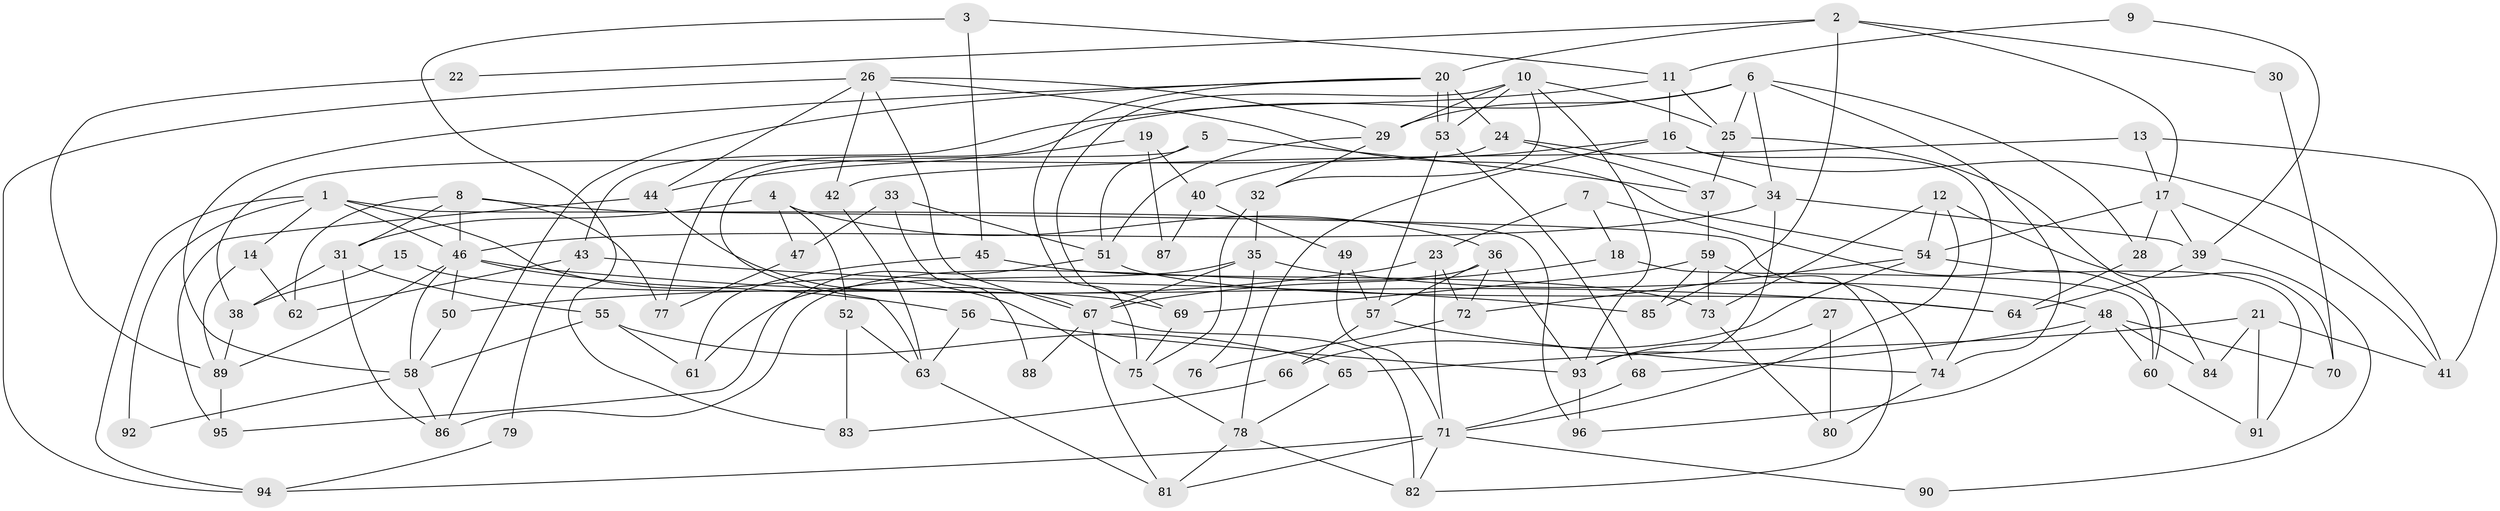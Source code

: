 // Generated by graph-tools (version 1.1) at 2025/50/03/09/25 03:50:11]
// undirected, 96 vertices, 192 edges
graph export_dot {
graph [start="1"]
  node [color=gray90,style=filled];
  1;
  2;
  3;
  4;
  5;
  6;
  7;
  8;
  9;
  10;
  11;
  12;
  13;
  14;
  15;
  16;
  17;
  18;
  19;
  20;
  21;
  22;
  23;
  24;
  25;
  26;
  27;
  28;
  29;
  30;
  31;
  32;
  33;
  34;
  35;
  36;
  37;
  38;
  39;
  40;
  41;
  42;
  43;
  44;
  45;
  46;
  47;
  48;
  49;
  50;
  51;
  52;
  53;
  54;
  55;
  56;
  57;
  58;
  59;
  60;
  61;
  62;
  63;
  64;
  65;
  66;
  67;
  68;
  69;
  70;
  71;
  72;
  73;
  74;
  75;
  76;
  77;
  78;
  79;
  80;
  81;
  82;
  83;
  84;
  85;
  86;
  87;
  88;
  89;
  90;
  91;
  92;
  93;
  94;
  95;
  96;
  1 -- 75;
  1 -- 46;
  1 -- 14;
  1 -- 92;
  1 -- 94;
  1 -- 96;
  2 -- 17;
  2 -- 20;
  2 -- 22;
  2 -- 30;
  2 -- 85;
  3 -- 45;
  3 -- 11;
  3 -- 83;
  4 -- 36;
  4 -- 31;
  4 -- 47;
  4 -- 52;
  5 -- 51;
  5 -- 37;
  5 -- 63;
  6 -- 29;
  6 -- 28;
  6 -- 25;
  6 -- 34;
  6 -- 74;
  6 -- 77;
  7 -- 23;
  7 -- 18;
  7 -- 84;
  8 -- 46;
  8 -- 31;
  8 -- 62;
  8 -- 74;
  8 -- 77;
  9 -- 39;
  9 -- 11;
  10 -- 93;
  10 -- 32;
  10 -- 25;
  10 -- 29;
  10 -- 53;
  10 -- 69;
  11 -- 25;
  11 -- 16;
  11 -- 43;
  12 -- 54;
  12 -- 71;
  12 -- 70;
  12 -- 73;
  13 -- 41;
  13 -- 17;
  13 -- 42;
  14 -- 62;
  14 -- 89;
  15 -- 38;
  15 -- 69;
  16 -- 41;
  16 -- 74;
  16 -- 40;
  16 -- 78;
  17 -- 54;
  17 -- 39;
  17 -- 28;
  17 -- 41;
  18 -- 67;
  18 -- 60;
  19 -- 44;
  19 -- 40;
  19 -- 87;
  20 -- 86;
  20 -- 53;
  20 -- 53;
  20 -- 24;
  20 -- 58;
  20 -- 75;
  21 -- 84;
  21 -- 91;
  21 -- 41;
  21 -- 65;
  22 -- 89;
  23 -- 50;
  23 -- 71;
  23 -- 72;
  24 -- 37;
  24 -- 34;
  24 -- 38;
  25 -- 37;
  25 -- 60;
  26 -- 67;
  26 -- 42;
  26 -- 29;
  26 -- 44;
  26 -- 54;
  26 -- 94;
  27 -- 93;
  27 -- 80;
  28 -- 64;
  29 -- 32;
  29 -- 51;
  30 -- 70;
  31 -- 86;
  31 -- 38;
  31 -- 55;
  32 -- 75;
  32 -- 35;
  33 -- 47;
  33 -- 51;
  33 -- 88;
  34 -- 39;
  34 -- 46;
  34 -- 93;
  35 -- 67;
  35 -- 48;
  35 -- 61;
  35 -- 76;
  36 -- 93;
  36 -- 57;
  36 -- 72;
  36 -- 86;
  37 -- 59;
  38 -- 89;
  39 -- 64;
  39 -- 90;
  40 -- 49;
  40 -- 87;
  42 -- 63;
  43 -- 85;
  43 -- 62;
  43 -- 79;
  44 -- 67;
  44 -- 95;
  45 -- 61;
  45 -- 73;
  46 -- 58;
  46 -- 50;
  46 -- 56;
  46 -- 64;
  46 -- 89;
  47 -- 77;
  48 -- 96;
  48 -- 60;
  48 -- 68;
  48 -- 70;
  48 -- 84;
  49 -- 57;
  49 -- 71;
  50 -- 58;
  51 -- 95;
  51 -- 64;
  52 -- 83;
  52 -- 63;
  53 -- 57;
  53 -- 68;
  54 -- 72;
  54 -- 66;
  54 -- 91;
  55 -- 65;
  55 -- 58;
  55 -- 61;
  56 -- 63;
  56 -- 93;
  57 -- 74;
  57 -- 66;
  58 -- 86;
  58 -- 92;
  59 -- 69;
  59 -- 82;
  59 -- 73;
  59 -- 85;
  60 -- 91;
  63 -- 81;
  65 -- 78;
  66 -- 83;
  67 -- 82;
  67 -- 81;
  67 -- 88;
  68 -- 71;
  69 -- 75;
  71 -- 94;
  71 -- 81;
  71 -- 82;
  71 -- 90;
  72 -- 76;
  73 -- 80;
  74 -- 80;
  75 -- 78;
  78 -- 81;
  78 -- 82;
  79 -- 94;
  89 -- 95;
  93 -- 96;
}
